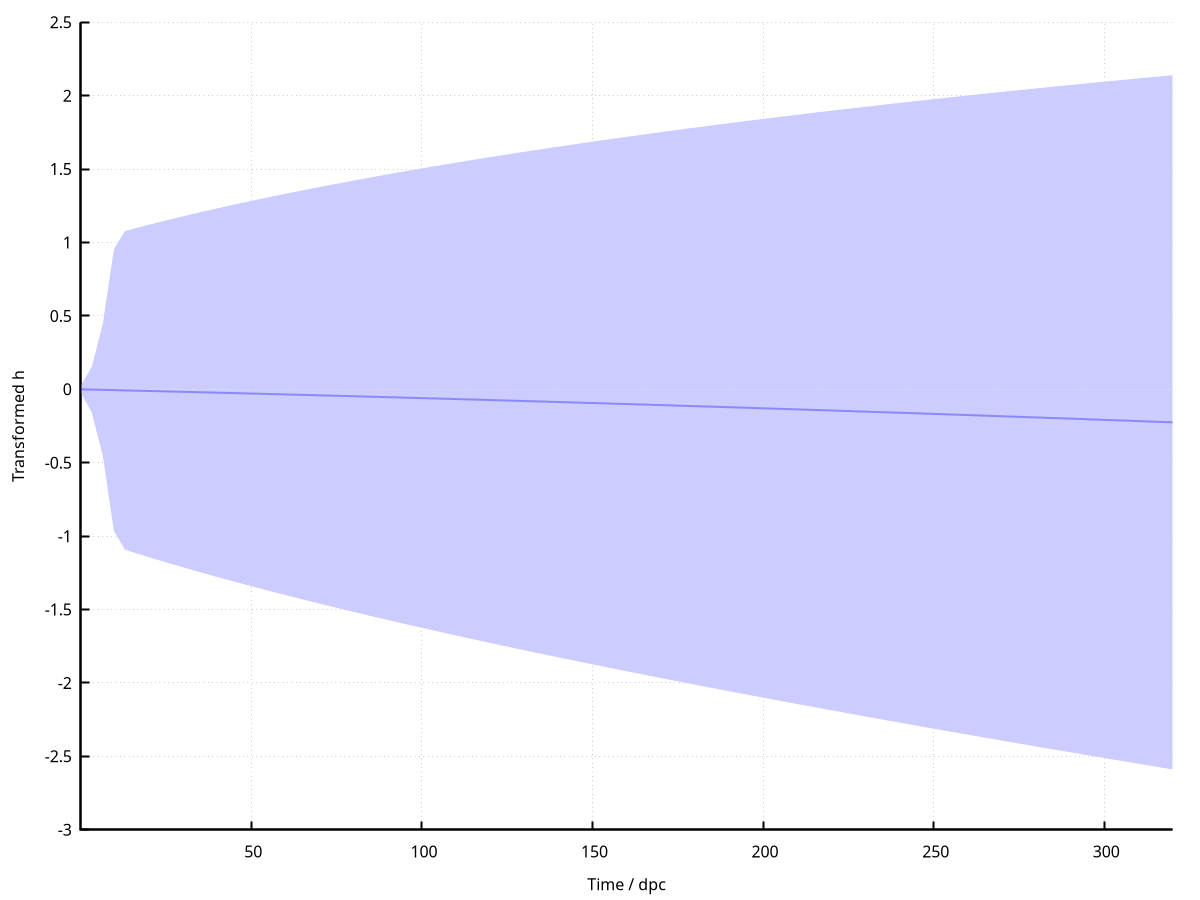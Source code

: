 reset
# svg 480,320
unset key

# these developmental values come from the Johnston et al. eLife paper (via primary sources)
n01 = 100000.
nk1 = 500.
n02 = 500.
nk2 = 50000.
k1 = 29.
k2 = 7.
tau1 = 7./24.
tau2 = 16./24.

sstime = 40
ssn = 50
beta = 0.3*24

set xrange [0.001:320]

set border 3 lw 2
set grid

set ytics nomirror
set xtics nomirror

alpha1 = 2.*(nk1/n01)**(1./k1)
alpha2 = 2.*(nk2/n02)**(1./k2)

set key bottom right

# these functions give the variance contribution from different processes at different developmental stages
# this first function tells us about cell divisions
vh(x, alpha, n0, nc) = ((alpha+nc-1)/(alpha*n0))*((2/alpha)**(x+1) - 1)/((2/alpha) - 1)

# tau1 and tau2 cell divisions up to a maximum number
vh1(x) = (x <= k1*tau1 ? vh(floor(x/tau1), alpha1, n01, 1) : vh(k1, alpha1, n01, 1))
vh2(x) = (x <= k1*tau1 ? 0 : vh(floor((x-k1*tau1)/tau2), alpha2, n02, 1))

vhc1(x) = (x <= k1*tau1 ? vh(floor(x/tau1), alpha1, n01, 2) : vh(k1, alpha1, n01, 2))
vhc2(x) = (x <= k1*tau1 ? 0 : vh(floor((x-k1*tau1)/tau2), alpha2, n02, 2))

# ongoing turnover
vh3(x) = (x <= k1*tau1+k2*tau2 ? 0 : 2*beta*(x - k1*tau1-k2*tau2)/nk2)

# subsampling?
vh4(x) = (x <= sstime ? 0 : (1./ssn - 1./nk2))

# ongoing turnover using value for nu_f inferred from R code -- note this is for HB and not used here
vh5(x) = (x <= 10 ? 0 : 2*0.000138*x)

# we are now considering LE and so need the expression with selection, with parameters from R model fit
nuf = 0.7295
rho = -0.000515423
v0 = 0.00778
n = 1517.89
e = exp(1.)
eselect(x) = 1./(1.+exp(-rho*x))
vselect(x) = vh1(x)+vh2(x)+(x <= 10 ? 0 : exp(-2./(1.+exp(rho*x))) * ( 4.*e*nuf + 4.*exp(1.+rho*x)*nuf + exp(2./(1.+exp(rho*x)) + rho*x)*(rho - 4.*nuf) - exp(2./(1.+exp(rho*x)))*(rho + 4.*nuf)) / (4.*(exp(rho*x)+1.)*n*rho))

set xlabel "Time / dpc"
set ylabel "Transformed h"

transe(mu, sigma2) = log(-mu/(mu-1.)) + ((2.*mu-1.)*sigma2)/(2.*(mu-1.)**2*mu**2)
transv(mu, sigma2) = ((sigma2)/(((mu-1.)**2)*(mu**2)))

vmodel1(x) = vh1(x)+vh2(x)+vh5(x)
vmodel0(x) = vh5(x)

unset key

plot (transe(eselect(x), vselect(x))+1.96*sqrt(transv(eselect(x), vselect(x)))) w filledcu y=0 lc rgbcolor "#CCCCFF", (transe(eselect(x), vselect(x))-1.96*sqrt(transv(eselect(x), vselect(x)))) w filledcu y=0 lc rgbcolor "#CCCCFF", transe(eselect(x), vselect(x)) lw 2 lc rgbcolor "#8888FF", "Data/le-data.txt" u 2:4 ps 0.25 pt 7 lc rgbcolor "#000000"

